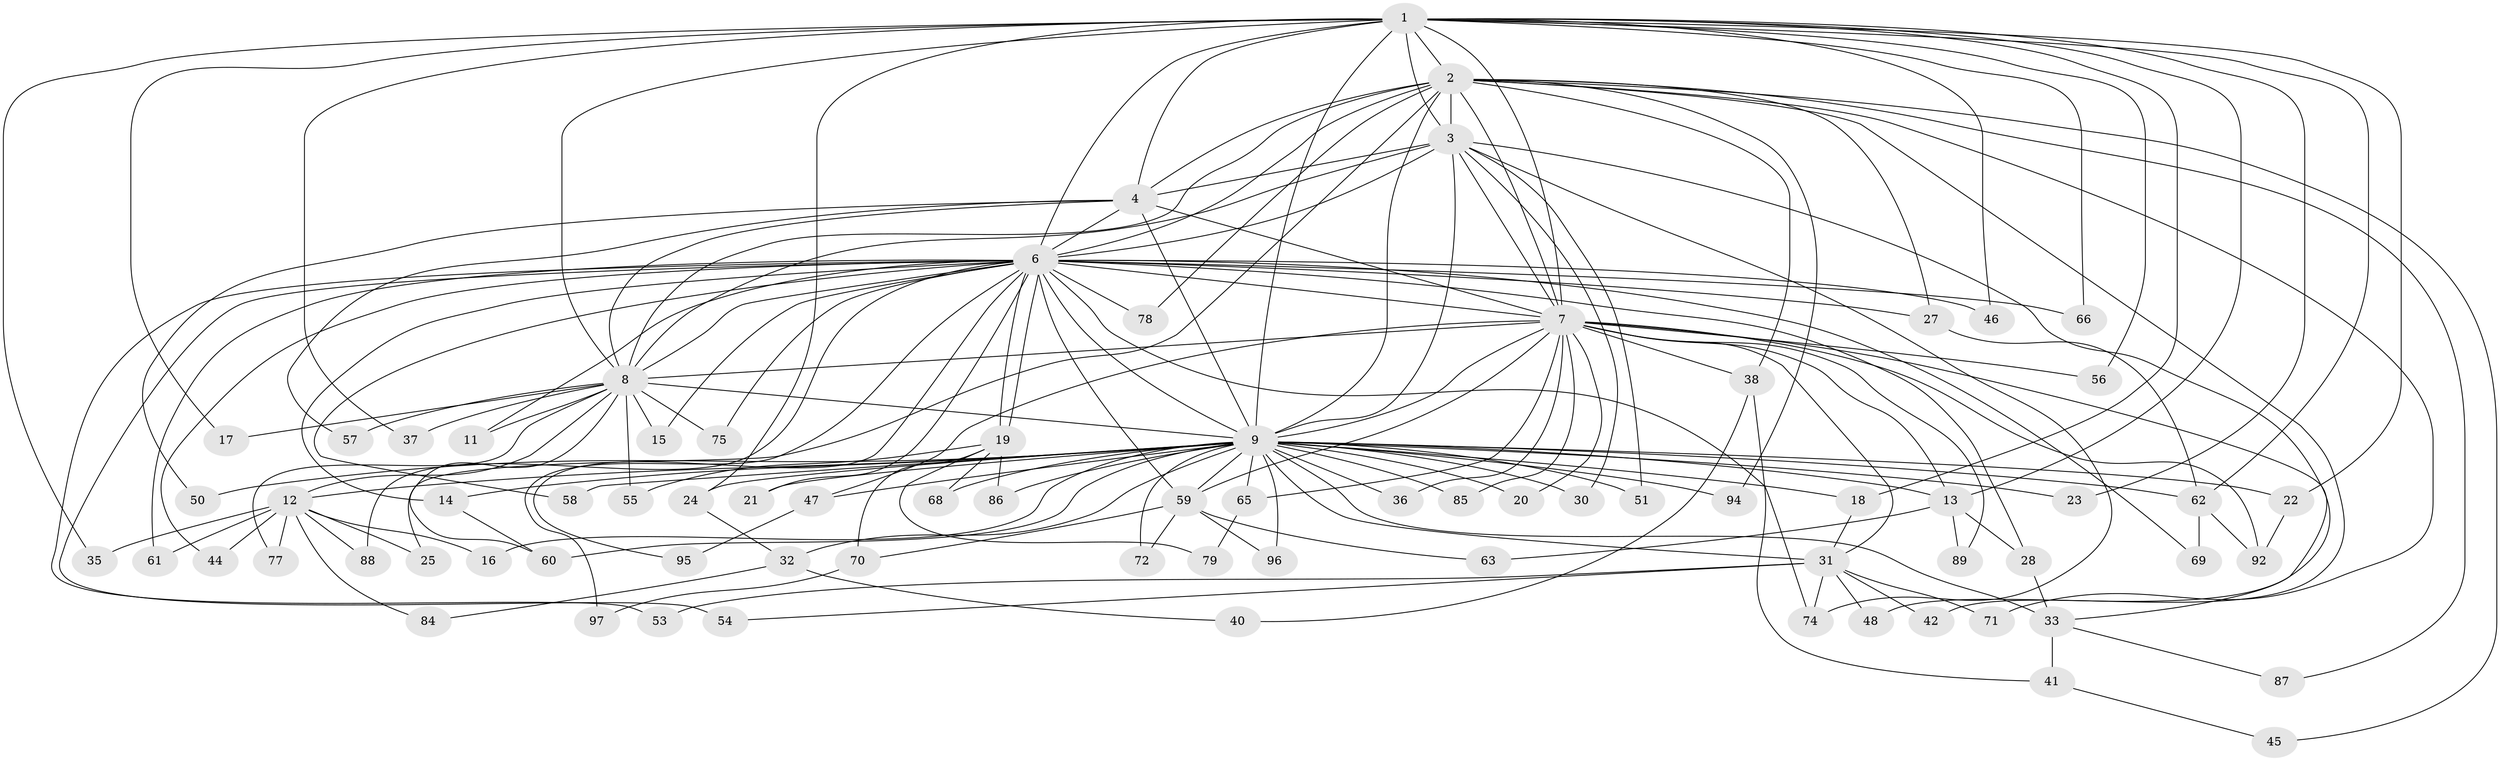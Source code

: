 // Generated by graph-tools (version 1.1) at 2025/51/02/27/25 19:51:43]
// undirected, 77 vertices, 174 edges
graph export_dot {
graph [start="1"]
  node [color=gray90,style=filled];
  1 [super="+5"];
  2 [super="+81"];
  3 [super="+52"];
  4 [super="+34"];
  6 [super="+64"];
  7 [super="+39"];
  8 [super="+82"];
  9 [super="+10"];
  11;
  12 [super="+29"];
  13 [super="+26"];
  14;
  15;
  16;
  17;
  18;
  19;
  20;
  21;
  22 [super="+49"];
  23;
  24;
  25;
  27;
  28;
  30 [super="+67"];
  31 [super="+73"];
  32 [super="+83"];
  33 [super="+43"];
  35;
  36 [super="+80"];
  37;
  38;
  40;
  41;
  42;
  44;
  45;
  46;
  47;
  48;
  50;
  51;
  53;
  54;
  55;
  56;
  57;
  58;
  59 [super="+76"];
  60 [super="+98"];
  61;
  62 [super="+91"];
  63;
  65;
  66;
  68;
  69;
  70;
  71;
  72;
  74 [super="+90"];
  75;
  77;
  78;
  79;
  84;
  85;
  86;
  87;
  88;
  89;
  92 [super="+93"];
  94;
  95;
  96;
  97;
  1 -- 2 [weight=3];
  1 -- 3 [weight=2];
  1 -- 4 [weight=2];
  1 -- 6 [weight=2];
  1 -- 7 [weight=2];
  1 -- 8 [weight=2];
  1 -- 9 [weight=4];
  1 -- 17;
  1 -- 18;
  1 -- 24;
  1 -- 56;
  1 -- 66;
  1 -- 13;
  1 -- 22 [weight=2];
  1 -- 23;
  1 -- 35;
  1 -- 37;
  1 -- 46;
  1 -- 62;
  2 -- 3;
  2 -- 4;
  2 -- 6;
  2 -- 7;
  2 -- 8;
  2 -- 9 [weight=2];
  2 -- 25;
  2 -- 27;
  2 -- 38;
  2 -- 42;
  2 -- 45;
  2 -- 71;
  2 -- 78;
  2 -- 87;
  2 -- 94;
  3 -- 4;
  3 -- 6;
  3 -- 7;
  3 -- 8 [weight=2];
  3 -- 9 [weight=2];
  3 -- 48;
  3 -- 51;
  3 -- 74;
  3 -- 30;
  4 -- 6;
  4 -- 7;
  4 -- 8 [weight=2];
  4 -- 9 [weight=2];
  4 -- 50;
  4 -- 57;
  6 -- 7 [weight=2];
  6 -- 8;
  6 -- 9 [weight=2];
  6 -- 11;
  6 -- 14;
  6 -- 15;
  6 -- 19;
  6 -- 19;
  6 -- 21;
  6 -- 27;
  6 -- 28;
  6 -- 44;
  6 -- 46;
  6 -- 53;
  6 -- 54;
  6 -- 58;
  6 -- 59;
  6 -- 61;
  6 -- 66;
  6 -- 69;
  6 -- 75;
  6 -- 78;
  6 -- 88;
  6 -- 97;
  6 -- 95;
  6 -- 74;
  7 -- 8 [weight=2];
  7 -- 9 [weight=2];
  7 -- 13;
  7 -- 20;
  7 -- 31;
  7 -- 36;
  7 -- 38;
  7 -- 47;
  7 -- 56;
  7 -- 59;
  7 -- 65;
  7 -- 85;
  7 -- 89;
  7 -- 92;
  7 -- 33;
  8 -- 9 [weight=2];
  8 -- 11;
  8 -- 12;
  8 -- 15;
  8 -- 17;
  8 -- 37;
  8 -- 55;
  8 -- 57;
  8 -- 60;
  8 -- 75;
  8 -- 77;
  9 -- 12 [weight=2];
  9 -- 14;
  9 -- 18;
  9 -- 22;
  9 -- 24;
  9 -- 30 [weight=2];
  9 -- 31;
  9 -- 32;
  9 -- 47;
  9 -- 50;
  9 -- 51;
  9 -- 58;
  9 -- 62;
  9 -- 85;
  9 -- 94;
  9 -- 65;
  9 -- 68;
  9 -- 72;
  9 -- 16;
  9 -- 20;
  9 -- 21;
  9 -- 86;
  9 -- 23;
  9 -- 96;
  9 -- 33 [weight=2];
  9 -- 36 [weight=2];
  9 -- 59;
  9 -- 13;
  9 -- 60;
  12 -- 16;
  12 -- 25;
  12 -- 44;
  12 -- 61;
  12 -- 77;
  12 -- 88;
  12 -- 35;
  12 -- 84;
  13 -- 89;
  13 -- 28;
  13 -- 63;
  14 -- 60;
  18 -- 31;
  19 -- 55;
  19 -- 68;
  19 -- 70;
  19 -- 79;
  19 -- 86;
  22 -- 92;
  24 -- 32;
  27 -- 62;
  28 -- 33;
  31 -- 42;
  31 -- 48;
  31 -- 53;
  31 -- 54;
  31 -- 71;
  31 -- 74;
  32 -- 40;
  32 -- 84;
  33 -- 41;
  33 -- 87;
  38 -- 40;
  38 -- 41;
  41 -- 45;
  47 -- 95;
  59 -- 63;
  59 -- 70;
  59 -- 72;
  59 -- 96;
  62 -- 69;
  62 -- 92;
  65 -- 79;
  70 -- 97;
}
